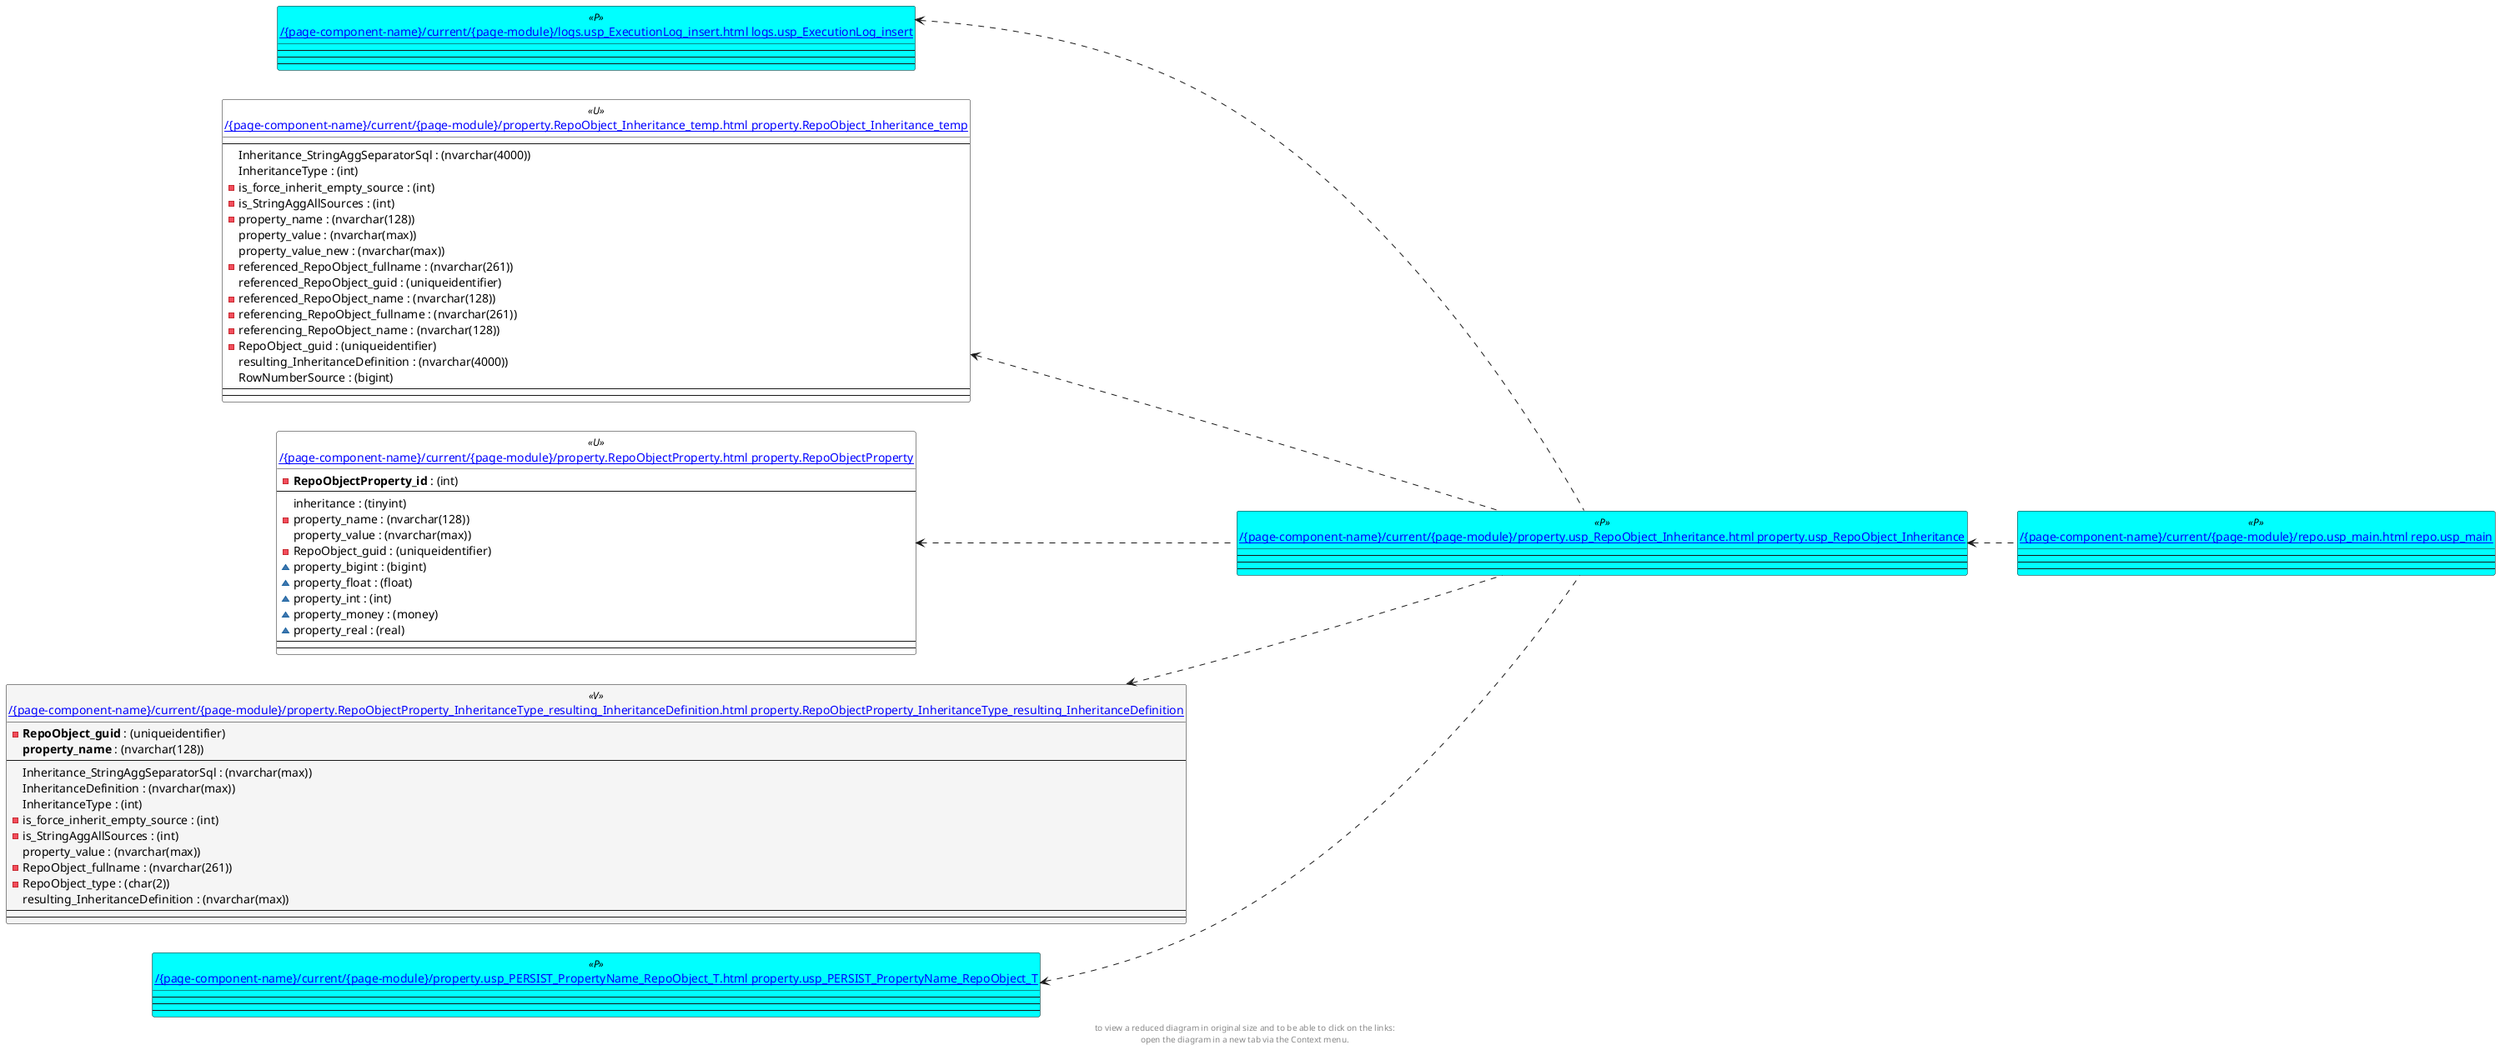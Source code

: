 @startuml
left to right direction
'top to bottom direction
hide circle
'avoide "." issues:
set namespaceSeparator none


skinparam class {
  BackgroundColor White
  BackgroundColor<<FN>> Yellow
  BackgroundColor<<FS>> Yellow
  BackgroundColor<<FT>> LightGray
  BackgroundColor<<IF>> Yellow
  BackgroundColor<<IS>> Yellow
  BackgroundColor<<P>> Aqua
  BackgroundColor<<PC>> Aqua
  BackgroundColor<<SN>> Yellow
  BackgroundColor<<SO>> SlateBlue
  BackgroundColor<<TF>> LightGray
  BackgroundColor<<TR>> Tomato
  BackgroundColor<<U>> White
  BackgroundColor<<V>> WhiteSmoke
  BackgroundColor<<X>> Aqua
}


entity "[[{site-url}/{page-component-name}/current/{page-module}/logs.usp_ExecutionLog_insert.html logs.usp_ExecutionLog_insert]]" as logs.usp_ExecutionLog_insert << P >> {
  --
  --
  --
}

entity "[[{site-url}/{page-component-name}/current/{page-module}/property.RepoObject_Inheritance_temp.html property.RepoObject_Inheritance_temp]]" as property.RepoObject_Inheritance_temp << U >> {
  --
  Inheritance_StringAggSeparatorSql : (nvarchar(4000))
  InheritanceType : (int)
  - is_force_inherit_empty_source : (int)
  - is_StringAggAllSources : (int)
  - property_name : (nvarchar(128))
  property_value : (nvarchar(max))
  property_value_new : (nvarchar(max))
  - referenced_RepoObject_fullname : (nvarchar(261))
  referenced_RepoObject_guid : (uniqueidentifier)
  - referenced_RepoObject_name : (nvarchar(128))
  - referencing_RepoObject_fullname : (nvarchar(261))
  - referencing_RepoObject_name : (nvarchar(128))
  - RepoObject_guid : (uniqueidentifier)
  resulting_InheritanceDefinition : (nvarchar(4000))
  RowNumberSource : (bigint)
  --
  --
}

entity "[[{site-url}/{page-component-name}/current/{page-module}/property.RepoObjectProperty.html property.RepoObjectProperty]]" as property.RepoObjectProperty << U >> {
  - **RepoObjectProperty_id** : (int)
  --
  inheritance : (tinyint)
  - property_name : (nvarchar(128))
  property_value : (nvarchar(max))
  - RepoObject_guid : (uniqueidentifier)
  ~ property_bigint : (bigint)
  ~ property_float : (float)
  ~ property_int : (int)
  ~ property_money : (money)
  ~ property_real : (real)
  --
  --
}

entity "[[{site-url}/{page-component-name}/current/{page-module}/property.RepoObjectProperty_InheritanceType_resulting_InheritanceDefinition.html property.RepoObjectProperty_InheritanceType_resulting_InheritanceDefinition]]" as property.RepoObjectProperty_InheritanceType_resulting_InheritanceDefinition << V >> {
  - **RepoObject_guid** : (uniqueidentifier)
  **property_name** : (nvarchar(128))
  --
  Inheritance_StringAggSeparatorSql : (nvarchar(max))
  InheritanceDefinition : (nvarchar(max))
  InheritanceType : (int)
  - is_force_inherit_empty_source : (int)
  - is_StringAggAllSources : (int)
  property_value : (nvarchar(max))
  - RepoObject_fullname : (nvarchar(261))
  - RepoObject_type : (char(2))
  resulting_InheritanceDefinition : (nvarchar(max))
  --
  --
}

entity "[[{site-url}/{page-component-name}/current/{page-module}/property.usp_PERSIST_PropertyName_RepoObject_T.html property.usp_PERSIST_PropertyName_RepoObject_T]]" as property.usp_PERSIST_PropertyName_RepoObject_T << P >> {
  --
  --
  --
}

entity "[[{site-url}/{page-component-name}/current/{page-module}/property.usp_RepoObject_Inheritance.html property.usp_RepoObject_Inheritance]]" as property.usp_RepoObject_Inheritance << P >> {
  --
  --
  --
}

entity "[[{site-url}/{page-component-name}/current/{page-module}/repo.usp_main.html repo.usp_main]]" as repo.usp_main << P >> {
  --
  --
  --
}

logs.usp_ExecutionLog_insert <.. property.usp_RepoObject_Inheritance
property.RepoObject_Inheritance_temp <.. property.usp_RepoObject_Inheritance
property.RepoObjectProperty <.. property.usp_RepoObject_Inheritance
property.RepoObjectProperty_InheritanceType_resulting_InheritanceDefinition <.. property.usp_RepoObject_Inheritance
property.usp_PERSIST_PropertyName_RepoObject_T <.. property.usp_RepoObject_Inheritance
property.usp_RepoObject_Inheritance <.. repo.usp_main

footer
to view a reduced diagram in original size and to be able to click on the links:
open the diagram in a new tab via the Context menu.
end footer

@enduml

